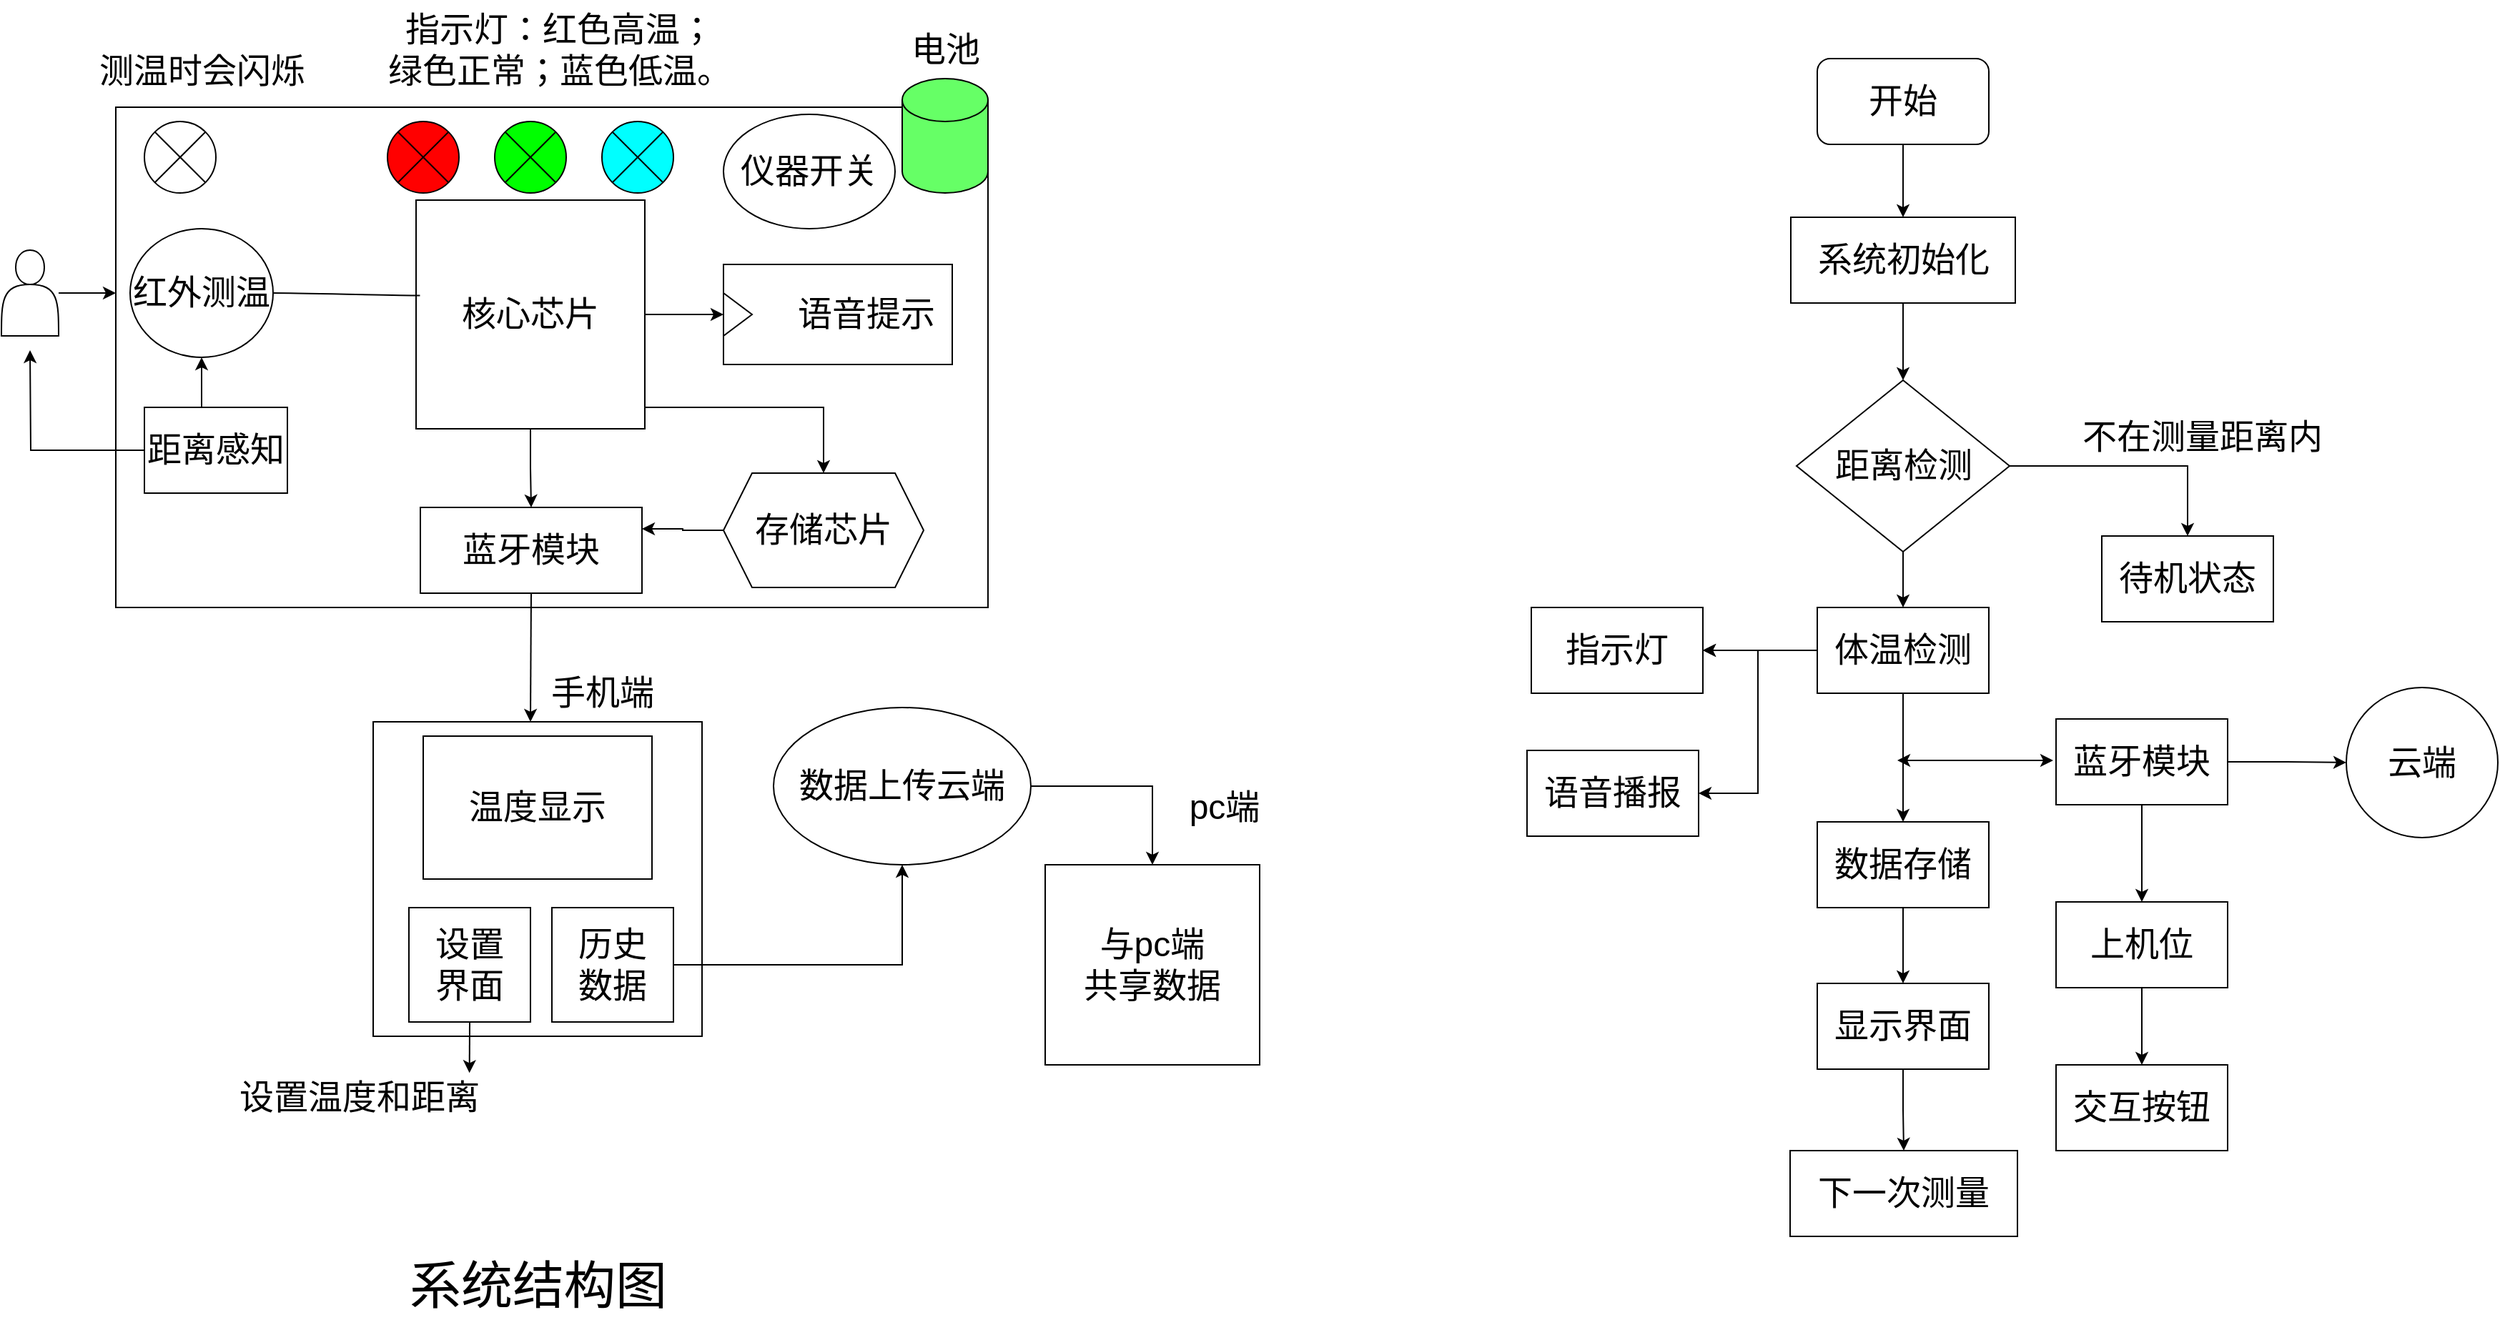 <mxfile version="24.0.7" type="github">
  <diagram name="Page-1" id="2a216829-ef6e-dabb-86c1-c78162f3ba2b">
    <mxGraphModel dx="1737" dy="962" grid="0" gridSize="500" guides="1" tooltips="1" connect="1" arrows="1" fold="0" page="0" pageScale="1" pageWidth="850" pageHeight="1100" background="none" math="0" shadow="0">
      <root>
        <mxCell id="0" />
        <mxCell id="1" parent="0" />
        <mxCell id="-mKgr95Z99W6VE-P67Nl-3" value="" style="edgeStyle=orthogonalEdgeStyle;rounded=0;orthogonalLoop=1;jettySize=auto;html=1;" edge="1" parent="1" source="-mKgr95Z99W6VE-P67Nl-1" target="-mKgr95Z99W6VE-P67Nl-2">
          <mxGeometry relative="1" as="geometry">
            <Array as="points">
              <mxPoint x="110" y="361" />
              <mxPoint x="110" y="361" />
            </Array>
          </mxGeometry>
        </mxCell>
        <mxCell id="-mKgr95Z99W6VE-P67Nl-1" value="" style="shape=actor;whiteSpace=wrap;html=1;" vertex="1" parent="1">
          <mxGeometry y="331" width="40" height="60" as="geometry" />
        </mxCell>
        <mxCell id="-mKgr95Z99W6VE-P67Nl-2" value="" style="whiteSpace=wrap;html=1;" vertex="1" parent="1">
          <mxGeometry x="80" y="231" width="610" height="350" as="geometry" />
        </mxCell>
        <mxCell id="-mKgr95Z99W6VE-P67Nl-4" value="&lt;font style=&quot;font-size: 24px;&quot;&gt;红外测温&lt;/font&gt;" style="ellipse;whiteSpace=wrap;html=1;align=center;newEdgeStyle={&quot;edgeStyle&quot;:&quot;entityRelationEdgeStyle&quot;,&quot;startArrow&quot;:&quot;none&quot;,&quot;endArrow&quot;:&quot;none&quot;,&quot;segment&quot;:10,&quot;curved&quot;:1,&quot;sourcePerimeterSpacing&quot;:0,&quot;targetPerimeterSpacing&quot;:0};treeFolding=1;treeMoving=1;" vertex="1" parent="1">
          <mxGeometry x="90" y="316" width="100" height="90" as="geometry" />
        </mxCell>
        <mxCell id="-mKgr95Z99W6VE-P67Nl-6" value="" style="shape=cylinder3;whiteSpace=wrap;html=1;boundedLbl=1;backgroundOutline=1;size=15;fillColor=#66FF66;" vertex="1" parent="1">
          <mxGeometry x="630" y="211" width="60" height="80" as="geometry" />
        </mxCell>
        <mxCell id="-mKgr95Z99W6VE-P67Nl-7" value="&lt;font style=&quot;font-size: 24px;&quot;&gt;电池&lt;/font&gt;" style="text;html=1;align=center;verticalAlign=middle;resizable=0;points=[];autosize=1;strokeColor=none;fillColor=none;" vertex="1" parent="1">
          <mxGeometry x="625" y="171" width="70" height="40" as="geometry" />
        </mxCell>
        <mxCell id="-mKgr95Z99W6VE-P67Nl-8" value="" style="shape=sumEllipse;perimeter=ellipsePerimeter;whiteSpace=wrap;html=1;backgroundOutline=1;" vertex="1" parent="1">
          <mxGeometry x="100" y="241" width="50" height="50" as="geometry" />
        </mxCell>
        <mxCell id="-mKgr95Z99W6VE-P67Nl-9" value="&lt;div&gt;&lt;font style=&quot;font-size: 24px;&quot;&gt;测温时会闪烁&lt;/font&gt;&lt;/div&gt;" style="text;html=1;align=center;verticalAlign=middle;resizable=0;points=[];autosize=1;strokeColor=none;fillColor=none;" vertex="1" parent="1">
          <mxGeometry x="55" y="186" width="170" height="40" as="geometry" />
        </mxCell>
        <mxCell id="-mKgr95Z99W6VE-P67Nl-28" style="edgeStyle=orthogonalEdgeStyle;rounded=0;orthogonalLoop=1;jettySize=auto;html=1;exitX=1;exitY=0.5;exitDx=0;exitDy=0;entryX=0;entryY=0.5;entryDx=0;entryDy=0;" edge="1" parent="1" source="-mKgr95Z99W6VE-P67Nl-11" target="-mKgr95Z99W6VE-P67Nl-26">
          <mxGeometry relative="1" as="geometry" />
        </mxCell>
        <mxCell id="-mKgr95Z99W6VE-P67Nl-38" style="edgeStyle=orthogonalEdgeStyle;rounded=0;orthogonalLoop=1;jettySize=auto;html=1;exitX=0.5;exitY=1;exitDx=0;exitDy=0;entryX=0.5;entryY=0;entryDx=0;entryDy=0;" edge="1" parent="1" source="-mKgr95Z99W6VE-P67Nl-11" target="-mKgr95Z99W6VE-P67Nl-25">
          <mxGeometry relative="1" as="geometry" />
        </mxCell>
        <mxCell id="-mKgr95Z99W6VE-P67Nl-41" style="edgeStyle=orthogonalEdgeStyle;rounded=0;orthogonalLoop=1;jettySize=auto;html=1;exitX=1;exitY=0.75;exitDx=0;exitDy=0;entryX=0.5;entryY=0;entryDx=0;entryDy=0;" edge="1" parent="1" source="-mKgr95Z99W6VE-P67Nl-11" target="-mKgr95Z99W6VE-P67Nl-39">
          <mxGeometry relative="1" as="geometry">
            <Array as="points">
              <mxPoint x="450" y="441" />
              <mxPoint x="575" y="441" />
            </Array>
          </mxGeometry>
        </mxCell>
        <mxCell id="-mKgr95Z99W6VE-P67Nl-11" value="&lt;font style=&quot;font-size: 24px;&quot;&gt;核心芯片&lt;/font&gt;" style="whiteSpace=wrap;html=1;aspect=fixed;" vertex="1" parent="1">
          <mxGeometry x="290" y="296" width="160" height="160" as="geometry" />
        </mxCell>
        <mxCell id="-mKgr95Z99W6VE-P67Nl-36" style="edgeStyle=orthogonalEdgeStyle;rounded=0;orthogonalLoop=1;jettySize=auto;html=1;exitX=0;exitY=0.5;exitDx=0;exitDy=0;" edge="1" parent="1" source="-mKgr95Z99W6VE-P67Nl-12">
          <mxGeometry relative="1" as="geometry">
            <mxPoint x="20" y="401" as="targetPoint" />
          </mxGeometry>
        </mxCell>
        <mxCell id="-mKgr95Z99W6VE-P67Nl-37" style="edgeStyle=orthogonalEdgeStyle;rounded=0;orthogonalLoop=1;jettySize=auto;html=1;exitX=0.5;exitY=0;exitDx=0;exitDy=0;entryX=0.5;entryY=1;entryDx=0;entryDy=0;" edge="1" parent="1" source="-mKgr95Z99W6VE-P67Nl-12" target="-mKgr95Z99W6VE-P67Nl-4">
          <mxGeometry relative="1" as="geometry" />
        </mxCell>
        <mxCell id="-mKgr95Z99W6VE-P67Nl-12" value="&lt;font style=&quot;font-size: 24px;&quot;&gt;距离感知&lt;/font&gt;" style="rounded=0;whiteSpace=wrap;html=1;" vertex="1" parent="1">
          <mxGeometry x="100" y="441" width="100" height="60" as="geometry" />
        </mxCell>
        <mxCell id="-mKgr95Z99W6VE-P67Nl-13" value="" style="shape=sumEllipse;perimeter=ellipsePerimeter;whiteSpace=wrap;html=1;backgroundOutline=1;strokeColor=#000000;shadow=0;fillColor=#FF0000;" vertex="1" parent="1">
          <mxGeometry x="270" y="241" width="50" height="50" as="geometry" />
        </mxCell>
        <mxCell id="-mKgr95Z99W6VE-P67Nl-15" value="" style="shape=sumEllipse;perimeter=ellipsePerimeter;whiteSpace=wrap;html=1;backgroundOutline=1;strokeColor=#000000;fillColor=#00FF00;" vertex="1" parent="1">
          <mxGeometry x="345" y="241" width="50" height="50" as="geometry" />
        </mxCell>
        <mxCell id="-mKgr95Z99W6VE-P67Nl-16" value="" style="shape=sumEllipse;perimeter=ellipsePerimeter;whiteSpace=wrap;html=1;backgroundOutline=1;strokeColor=#000000;fillColor=#00FFFF;" vertex="1" parent="1">
          <mxGeometry x="420" y="241" width="50" height="50" as="geometry" />
        </mxCell>
        <mxCell id="-mKgr95Z99W6VE-P67Nl-18" value="&lt;font style=&quot;font-size: 24px;&quot;&gt;指示灯：&lt;/font&gt;&lt;span style=&quot;font-size: 24px; background-color: initial;&quot;&gt;红色高温；&lt;/span&gt;&lt;div&gt;&lt;div&gt;&lt;font style=&quot;font-size: 24px;&quot;&gt;绿色正常；&lt;/font&gt;&lt;span style=&quot;font-size: 24px; background-color: initial;&quot;&gt;蓝色低温。&lt;/span&gt;&lt;/div&gt;&lt;/div&gt;" style="text;html=1;align=center;verticalAlign=middle;resizable=0;points=[];autosize=1;strokeColor=none;fillColor=none;" vertex="1" parent="1">
          <mxGeometry x="260" y="156" width="260" height="70" as="geometry" />
        </mxCell>
        <mxCell id="-mKgr95Z99W6VE-P67Nl-19" value="&lt;font style=&quot;font-size: 24px;&quot;&gt;仪器开关&lt;/font&gt;" style="ellipse;whiteSpace=wrap;html=1;" vertex="1" parent="1">
          <mxGeometry x="505" y="236" width="120" height="80" as="geometry" />
        </mxCell>
        <mxCell id="-mKgr95Z99W6VE-P67Nl-22" style="edgeStyle=entityRelationEdgeStyle;rounded=0;orthogonalLoop=1;jettySize=auto;html=1;startArrow=none;endArrow=none;segment=10;curved=1;sourcePerimeterSpacing=0;targetPerimeterSpacing=0;exitX=1;exitY=0.5;exitDx=0;exitDy=0;entryX=0.017;entryY=0.417;entryDx=0;entryDy=0;entryPerimeter=0;" edge="1" parent="1" source="-mKgr95Z99W6VE-P67Nl-4" target="-mKgr95Z99W6VE-P67Nl-11">
          <mxGeometry relative="1" as="geometry" />
        </mxCell>
        <mxCell id="-mKgr95Z99W6VE-P67Nl-43" style="edgeStyle=orthogonalEdgeStyle;rounded=0;orthogonalLoop=1;jettySize=auto;html=1;exitX=0.5;exitY=1;exitDx=0;exitDy=0;" edge="1" parent="1" source="-mKgr95Z99W6VE-P67Nl-25">
          <mxGeometry relative="1" as="geometry">
            <mxPoint x="370" y="661" as="targetPoint" />
          </mxGeometry>
        </mxCell>
        <mxCell id="-mKgr95Z99W6VE-P67Nl-25" value="&lt;font style=&quot;font-size: 24px;&quot;&gt;蓝牙模块&lt;/font&gt;" style="rounded=0;whiteSpace=wrap;html=1;" vertex="1" parent="1">
          <mxGeometry x="293" y="511" width="155" height="60" as="geometry" />
        </mxCell>
        <mxCell id="-mKgr95Z99W6VE-P67Nl-26" value="&lt;font style=&quot;font-size: 24px;&quot;&gt;&amp;nbsp; &amp;nbsp; &amp;nbsp; 语音提示&lt;/font&gt;" style="html=1;whiteSpace=wrap;container=1;recursiveResize=0;collapsible=0;" vertex="1" parent="1">
          <mxGeometry x="505" y="341" width="160" height="70" as="geometry" />
        </mxCell>
        <mxCell id="-mKgr95Z99W6VE-P67Nl-27" value="" style="triangle;html=1;whiteSpace=wrap;" vertex="1" parent="-mKgr95Z99W6VE-P67Nl-26">
          <mxGeometry y="20" width="20" height="30" as="geometry" />
        </mxCell>
        <mxCell id="-mKgr95Z99W6VE-P67Nl-42" style="edgeStyle=orthogonalEdgeStyle;rounded=0;orthogonalLoop=1;jettySize=auto;html=1;exitX=0;exitY=0.5;exitDx=0;exitDy=0;entryX=1;entryY=0.25;entryDx=0;entryDy=0;" edge="1" parent="1" source="-mKgr95Z99W6VE-P67Nl-39" target="-mKgr95Z99W6VE-P67Nl-25">
          <mxGeometry relative="1" as="geometry" />
        </mxCell>
        <mxCell id="-mKgr95Z99W6VE-P67Nl-39" value="&lt;font style=&quot;font-size: 24px;&quot;&gt;存储芯片&lt;/font&gt;" style="shape=hexagon;perimeter=hexagonPerimeter2;whiteSpace=wrap;html=1;fixedSize=1;" vertex="1" parent="1">
          <mxGeometry x="505" y="487" width="140" height="80" as="geometry" />
        </mxCell>
        <mxCell id="-mKgr95Z99W6VE-P67Nl-44" value="" style="rounded=0;whiteSpace=wrap;html=1;" vertex="1" parent="1">
          <mxGeometry x="260" y="661" width="230" height="220" as="geometry" />
        </mxCell>
        <mxCell id="-mKgr95Z99W6VE-P67Nl-46" value="&lt;font style=&quot;font-size: 24px;&quot;&gt;手机端&lt;/font&gt;" style="text;html=1;align=center;verticalAlign=middle;resizable=0;points=[];autosize=1;strokeColor=none;fillColor=none;" vertex="1" parent="1">
          <mxGeometry x="370" y="621" width="100" height="40" as="geometry" />
        </mxCell>
        <mxCell id="-mKgr95Z99W6VE-P67Nl-47" value="&lt;font style=&quot;font-size: 24px;&quot;&gt;温度显示&lt;/font&gt;" style="rounded=0;whiteSpace=wrap;html=1;" vertex="1" parent="1">
          <mxGeometry x="295" y="671" width="160" height="100" as="geometry" />
        </mxCell>
        <mxCell id="-mKgr95Z99W6VE-P67Nl-55" style="edgeStyle=orthogonalEdgeStyle;rounded=0;orthogonalLoop=1;jettySize=auto;html=1;exitX=1;exitY=0.5;exitDx=0;exitDy=0;entryX=0.5;entryY=1;entryDx=0;entryDy=0;" edge="1" parent="1" source="-mKgr95Z99W6VE-P67Nl-49" target="-mKgr95Z99W6VE-P67Nl-54">
          <mxGeometry relative="1" as="geometry" />
        </mxCell>
        <mxCell id="-mKgr95Z99W6VE-P67Nl-49" value="&lt;font style=&quot;font-size: 24px;&quot;&gt;历史&lt;/font&gt;&lt;div&gt;&lt;font style=&quot;font-size: 24px;&quot;&gt;数据&lt;/font&gt;&lt;/div&gt;" style="rounded=0;whiteSpace=wrap;html=1;" vertex="1" parent="1">
          <mxGeometry x="385" y="791" width="85" height="80" as="geometry" />
        </mxCell>
        <mxCell id="-mKgr95Z99W6VE-P67Nl-50" value="&lt;span style=&quot;font-size: 24px;&quot;&gt;设置&lt;/span&gt;&lt;div&gt;&lt;span style=&quot;font-size: 24px;&quot;&gt;界面&lt;/span&gt;&lt;/div&gt;" style="rounded=0;whiteSpace=wrap;html=1;" vertex="1" parent="1">
          <mxGeometry x="285" y="791" width="85" height="80" as="geometry" />
        </mxCell>
        <mxCell id="-mKgr95Z99W6VE-P67Nl-52" value="&lt;font style=&quot;font-size: 24px;&quot;&gt;设置温度和距离&lt;/font&gt;" style="text;html=1;align=center;verticalAlign=middle;resizable=0;points=[];autosize=1;strokeColor=none;fillColor=none;" vertex="1" parent="1">
          <mxGeometry x="155" y="904" width="190" height="40" as="geometry" />
        </mxCell>
        <mxCell id="-mKgr95Z99W6VE-P67Nl-53" style="edgeStyle=orthogonalEdgeStyle;rounded=0;orthogonalLoop=1;jettySize=auto;html=1;exitX=0.5;exitY=1;exitDx=0;exitDy=0;entryX=0.907;entryY=0.067;entryDx=0;entryDy=0;entryPerimeter=0;" edge="1" parent="1" source="-mKgr95Z99W6VE-P67Nl-50" target="-mKgr95Z99W6VE-P67Nl-52">
          <mxGeometry relative="1" as="geometry" />
        </mxCell>
        <mxCell id="-mKgr95Z99W6VE-P67Nl-58" style="edgeStyle=orthogonalEdgeStyle;rounded=0;orthogonalLoop=1;jettySize=auto;html=1;exitX=1;exitY=0.5;exitDx=0;exitDy=0;entryX=0.5;entryY=0;entryDx=0;entryDy=0;" edge="1" parent="1" source="-mKgr95Z99W6VE-P67Nl-54" target="-mKgr95Z99W6VE-P67Nl-56">
          <mxGeometry relative="1" as="geometry" />
        </mxCell>
        <mxCell id="-mKgr95Z99W6VE-P67Nl-54" value="&lt;font style=&quot;font-size: 24px;&quot;&gt;数据上传云端&lt;/font&gt;" style="ellipse;whiteSpace=wrap;html=1;" vertex="1" parent="1">
          <mxGeometry x="540" y="651" width="180" height="110" as="geometry" />
        </mxCell>
        <mxCell id="-mKgr95Z99W6VE-P67Nl-56" value="&lt;font style=&quot;font-size: 24px;&quot;&gt;与pc端&lt;/font&gt;&lt;div&gt;&lt;font style=&quot;font-size: 24px;&quot;&gt;共享数据&lt;/font&gt;&lt;/div&gt;" style="whiteSpace=wrap;html=1;" vertex="1" parent="1">
          <mxGeometry x="730" y="761" width="150" height="140" as="geometry" />
        </mxCell>
        <mxCell id="-mKgr95Z99W6VE-P67Nl-59" value="&lt;font style=&quot;font-size: 24px;&quot;&gt;pc端&lt;/font&gt;" style="text;html=1;align=center;verticalAlign=middle;resizable=0;points=[];autosize=1;strokeColor=none;fillColor=none;" vertex="1" parent="1">
          <mxGeometry x="820" y="701" width="70" height="40" as="geometry" />
        </mxCell>
        <mxCell id="-mKgr95Z99W6VE-P67Nl-61" value="&lt;font style=&quot;font-size: 36px;&quot;&gt;系统结构图&lt;/font&gt;" style="text;html=1;align=center;verticalAlign=middle;resizable=0;points=[];autosize=1;strokeColor=none;fillColor=none;" vertex="1" parent="1">
          <mxGeometry x="276" y="1027" width="198" height="55" as="geometry" />
        </mxCell>
        <mxCell id="-mKgr95Z99W6VE-P67Nl-66" value="" style="edgeStyle=orthogonalEdgeStyle;rounded=0;orthogonalLoop=1;jettySize=auto;html=1;" edge="1" parent="1" source="-mKgr95Z99W6VE-P67Nl-62" target="-mKgr95Z99W6VE-P67Nl-65">
          <mxGeometry relative="1" as="geometry" />
        </mxCell>
        <mxCell id="-mKgr95Z99W6VE-P67Nl-62" value="&lt;font style=&quot;font-size: 24px;&quot;&gt;开始&lt;/font&gt;" style="rounded=1;whiteSpace=wrap;html=1;" vertex="1" parent="1">
          <mxGeometry x="1270" y="197" width="120" height="60" as="geometry" />
        </mxCell>
        <mxCell id="-mKgr95Z99W6VE-P67Nl-72" value="" style="edgeStyle=orthogonalEdgeStyle;rounded=0;orthogonalLoop=1;jettySize=auto;html=1;" edge="1" parent="1" source="-mKgr95Z99W6VE-P67Nl-65" target="-mKgr95Z99W6VE-P67Nl-71">
          <mxGeometry relative="1" as="geometry" />
        </mxCell>
        <mxCell id="-mKgr95Z99W6VE-P67Nl-65" value="&lt;font style=&quot;font-size: 24px;&quot;&gt;系统初始化&lt;/font&gt;" style="rounded=0;whiteSpace=wrap;html=1;" vertex="1" parent="1">
          <mxGeometry x="1251.5" y="308" width="157" height="60" as="geometry" />
        </mxCell>
        <mxCell id="-mKgr95Z99W6VE-P67Nl-74" value="" style="edgeStyle=orthogonalEdgeStyle;rounded=0;orthogonalLoop=1;jettySize=auto;html=1;" edge="1" parent="1" source="-mKgr95Z99W6VE-P67Nl-71" target="-mKgr95Z99W6VE-P67Nl-73">
          <mxGeometry relative="1" as="geometry" />
        </mxCell>
        <mxCell id="-mKgr95Z99W6VE-P67Nl-78" style="edgeStyle=orthogonalEdgeStyle;rounded=0;orthogonalLoop=1;jettySize=auto;html=1;exitX=1;exitY=0.5;exitDx=0;exitDy=0;entryX=0.5;entryY=0;entryDx=0;entryDy=0;" edge="1" parent="1" source="-mKgr95Z99W6VE-P67Nl-71" target="-mKgr95Z99W6VE-P67Nl-76">
          <mxGeometry relative="1" as="geometry" />
        </mxCell>
        <mxCell id="-mKgr95Z99W6VE-P67Nl-71" value="&lt;font style=&quot;font-size: 24px;&quot;&gt;距离检测&lt;/font&gt;" style="rhombus;whiteSpace=wrap;html=1;rounded=0;" vertex="1" parent="1">
          <mxGeometry x="1255.5" y="422" width="149" height="120" as="geometry" />
        </mxCell>
        <mxCell id="-mKgr95Z99W6VE-P67Nl-81" value="" style="edgeStyle=orthogonalEdgeStyle;rounded=0;orthogonalLoop=1;jettySize=auto;html=1;" edge="1" parent="1" source="-mKgr95Z99W6VE-P67Nl-73" target="-mKgr95Z99W6VE-P67Nl-80">
          <mxGeometry relative="1" as="geometry" />
        </mxCell>
        <mxCell id="-mKgr95Z99W6VE-P67Nl-87" value="" style="edgeStyle=orthogonalEdgeStyle;rounded=0;orthogonalLoop=1;jettySize=auto;html=1;" edge="1" parent="1" source="-mKgr95Z99W6VE-P67Nl-73" target="-mKgr95Z99W6VE-P67Nl-86">
          <mxGeometry relative="1" as="geometry" />
        </mxCell>
        <mxCell id="-mKgr95Z99W6VE-P67Nl-88" value="" style="edgeStyle=orthogonalEdgeStyle;rounded=0;orthogonalLoop=1;jettySize=auto;html=1;" edge="1" parent="1" source="-mKgr95Z99W6VE-P67Nl-73" target="-mKgr95Z99W6VE-P67Nl-86">
          <mxGeometry relative="1" as="geometry" />
        </mxCell>
        <mxCell id="-mKgr95Z99W6VE-P67Nl-91" style="edgeStyle=orthogonalEdgeStyle;rounded=0;orthogonalLoop=1;jettySize=auto;html=1;exitX=0;exitY=0.5;exitDx=0;exitDy=0;entryX=1;entryY=0.5;entryDx=0;entryDy=0;" edge="1" parent="1" source="-mKgr95Z99W6VE-P67Nl-73" target="-mKgr95Z99W6VE-P67Nl-90">
          <mxGeometry relative="1" as="geometry" />
        </mxCell>
        <mxCell id="-mKgr95Z99W6VE-P67Nl-73" value="&lt;span style=&quot;font-size: 24px;&quot;&gt;体温检测&lt;/span&gt;" style="whiteSpace=wrap;html=1;rounded=0;" vertex="1" parent="1">
          <mxGeometry x="1270" y="581" width="120" height="60" as="geometry" />
        </mxCell>
        <mxCell id="-mKgr95Z99W6VE-P67Nl-76" value="&lt;font style=&quot;font-size: 24px;&quot;&gt;待机状态&lt;/font&gt;" style="whiteSpace=wrap;html=1;rounded=0;" vertex="1" parent="1">
          <mxGeometry x="1469" y="531" width="120" height="60" as="geometry" />
        </mxCell>
        <mxCell id="-mKgr95Z99W6VE-P67Nl-79" value="&lt;font style=&quot;font-size: 24px;&quot;&gt;不在测量距离内&lt;/font&gt;" style="text;html=1;align=center;verticalAlign=middle;resizable=0;points=[];autosize=1;strokeColor=none;fillColor=none;" vertex="1" parent="1">
          <mxGeometry x="1446" y="441" width="186" height="41" as="geometry" />
        </mxCell>
        <mxCell id="-mKgr95Z99W6VE-P67Nl-97" value="" style="edgeStyle=orthogonalEdgeStyle;rounded=0;orthogonalLoop=1;jettySize=auto;html=1;" edge="1" parent="1" source="-mKgr95Z99W6VE-P67Nl-80" target="-mKgr95Z99W6VE-P67Nl-96">
          <mxGeometry relative="1" as="geometry" />
        </mxCell>
        <mxCell id="-mKgr95Z99W6VE-P67Nl-80" value="&lt;font style=&quot;font-size: 24px;&quot;&gt;数据存储&lt;/font&gt;" style="whiteSpace=wrap;html=1;rounded=0;" vertex="1" parent="1">
          <mxGeometry x="1270" y="731" width="120" height="60" as="geometry" />
        </mxCell>
        <mxCell id="-mKgr95Z99W6VE-P67Nl-82" value="" style="endArrow=classic;startArrow=classic;html=1;rounded=0;" edge="1" parent="1">
          <mxGeometry width="50" height="50" relative="1" as="geometry">
            <mxPoint x="1435" y="688" as="sourcePoint" />
            <mxPoint x="1326" y="688" as="targetPoint" />
          </mxGeometry>
        </mxCell>
        <mxCell id="-mKgr95Z99W6VE-P67Nl-85" value="" style="edgeStyle=orthogonalEdgeStyle;rounded=0;orthogonalLoop=1;jettySize=auto;html=1;" edge="1" parent="1" source="-mKgr95Z99W6VE-P67Nl-83" target="-mKgr95Z99W6VE-P67Nl-84">
          <mxGeometry relative="1" as="geometry" />
        </mxCell>
        <mxCell id="-mKgr95Z99W6VE-P67Nl-93" value="" style="edgeStyle=orthogonalEdgeStyle;rounded=0;orthogonalLoop=1;jettySize=auto;html=1;" edge="1" parent="1" source="-mKgr95Z99W6VE-P67Nl-83" target="-mKgr95Z99W6VE-P67Nl-92">
          <mxGeometry relative="1" as="geometry" />
        </mxCell>
        <mxCell id="-mKgr95Z99W6VE-P67Nl-83" value="&lt;font style=&quot;font-size: 24px;&quot;&gt;蓝牙模块&lt;/font&gt;" style="rounded=0;whiteSpace=wrap;html=1;" vertex="1" parent="1">
          <mxGeometry x="1437" y="659" width="120" height="60" as="geometry" />
        </mxCell>
        <mxCell id="-mKgr95Z99W6VE-P67Nl-84" value="&lt;font style=&quot;font-size: 24px;&quot;&gt;云端&lt;/font&gt;" style="ellipse;whiteSpace=wrap;html=1;rounded=0;" vertex="1" parent="1">
          <mxGeometry x="1640" y="637" width="106" height="105" as="geometry" />
        </mxCell>
        <mxCell id="-mKgr95Z99W6VE-P67Nl-86" value="&lt;font style=&quot;font-size: 24px;&quot;&gt;指示灯&lt;/font&gt;" style="whiteSpace=wrap;html=1;rounded=0;" vertex="1" parent="1">
          <mxGeometry x="1070" y="581" width="120" height="60" as="geometry" />
        </mxCell>
        <mxCell id="-mKgr95Z99W6VE-P67Nl-90" value="&lt;font style=&quot;font-size: 24px;&quot;&gt;语音播报&lt;/font&gt;" style="rounded=0;whiteSpace=wrap;html=1;" vertex="1" parent="1">
          <mxGeometry x="1067" y="681" width="120" height="60" as="geometry" />
        </mxCell>
        <mxCell id="-mKgr95Z99W6VE-P67Nl-95" value="" style="edgeStyle=orthogonalEdgeStyle;rounded=0;orthogonalLoop=1;jettySize=auto;html=1;" edge="1" parent="1" source="-mKgr95Z99W6VE-P67Nl-92" target="-mKgr95Z99W6VE-P67Nl-94">
          <mxGeometry relative="1" as="geometry" />
        </mxCell>
        <mxCell id="-mKgr95Z99W6VE-P67Nl-92" value="&lt;font style=&quot;font-size: 24px;&quot;&gt;上机位&lt;/font&gt;" style="whiteSpace=wrap;html=1;rounded=0;" vertex="1" parent="1">
          <mxGeometry x="1437" y="787" width="120" height="60" as="geometry" />
        </mxCell>
        <mxCell id="-mKgr95Z99W6VE-P67Nl-94" value="&lt;font style=&quot;font-size: 24px;&quot;&gt;交互按钮&lt;/font&gt;" style="whiteSpace=wrap;html=1;rounded=0;" vertex="1" parent="1">
          <mxGeometry x="1437" y="901" width="120" height="60" as="geometry" />
        </mxCell>
        <mxCell id="-mKgr95Z99W6VE-P67Nl-99" value="" style="edgeStyle=orthogonalEdgeStyle;rounded=0;orthogonalLoop=1;jettySize=auto;html=1;" edge="1" parent="1" source="-mKgr95Z99W6VE-P67Nl-96" target="-mKgr95Z99W6VE-P67Nl-98">
          <mxGeometry relative="1" as="geometry" />
        </mxCell>
        <mxCell id="-mKgr95Z99W6VE-P67Nl-96" value="&lt;font style=&quot;font-size: 24px;&quot;&gt;显示界面&lt;/font&gt;" style="whiteSpace=wrap;html=1;rounded=0;" vertex="1" parent="1">
          <mxGeometry x="1270" y="844" width="120" height="60" as="geometry" />
        </mxCell>
        <mxCell id="-mKgr95Z99W6VE-P67Nl-98" value="&lt;font style=&quot;font-size: 24px;&quot;&gt;下一次测量&lt;/font&gt;" style="whiteSpace=wrap;html=1;rounded=0;" vertex="1" parent="1">
          <mxGeometry x="1251" y="961" width="159" height="60" as="geometry" />
        </mxCell>
      </root>
    </mxGraphModel>
  </diagram>
</mxfile>
